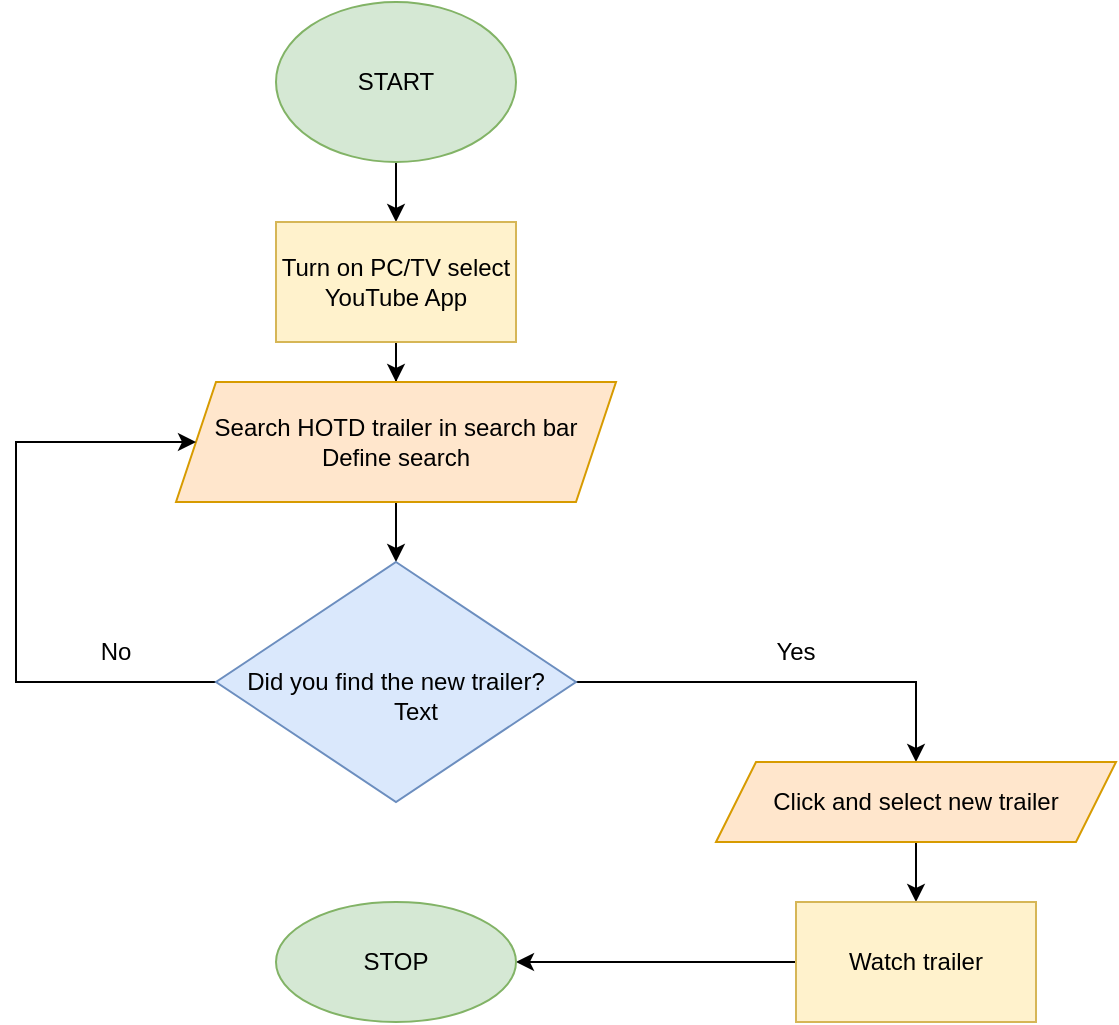 <mxfile version="20.4.2" type="device"><diagram id="TDLyYeAQE4ZgiXbwnEEa" name="Page-1"><mxGraphModel dx="1422" dy="794" grid="1" gridSize="10" guides="1" tooltips="1" connect="1" arrows="1" fold="1" page="1" pageScale="1" pageWidth="850" pageHeight="1100" math="0" shadow="0"><root><mxCell id="0"/><mxCell id="1" parent="0"/><mxCell id="YFTdfcxTudFiuqLxbBnX-12" value="" style="edgeStyle=orthogonalEdgeStyle;rounded=0;orthogonalLoop=1;jettySize=auto;html=1;" edge="1" parent="1" source="YFTdfcxTudFiuqLxbBnX-5" target="YFTdfcxTudFiuqLxbBnX-11"><mxGeometry relative="1" as="geometry"/></mxCell><mxCell id="YFTdfcxTudFiuqLxbBnX-5" value="START" style="ellipse;whiteSpace=wrap;html=1;fillColor=#d5e8d4;strokeColor=#82b366;" vertex="1" parent="1"><mxGeometry x="350" y="20" width="120" height="80" as="geometry"/></mxCell><mxCell id="YFTdfcxTudFiuqLxbBnX-16" value="" style="edgeStyle=orthogonalEdgeStyle;rounded=0;orthogonalLoop=1;jettySize=auto;html=1;" edge="1" parent="1" source="YFTdfcxTudFiuqLxbBnX-11" target="YFTdfcxTudFiuqLxbBnX-15"><mxGeometry relative="1" as="geometry"/></mxCell><mxCell id="YFTdfcxTudFiuqLxbBnX-11" value="Turn on PC/TV select YouTube App" style="whiteSpace=wrap;html=1;fillColor=#fff2cc;strokeColor=#d6b656;" vertex="1" parent="1"><mxGeometry x="350" y="130" width="120" height="60" as="geometry"/></mxCell><mxCell id="YFTdfcxTudFiuqLxbBnX-23" value="" style="edgeStyle=orthogonalEdgeStyle;rounded=0;orthogonalLoop=1;jettySize=auto;html=1;" edge="1" parent="1" source="YFTdfcxTudFiuqLxbBnX-15" target="YFTdfcxTudFiuqLxbBnX-22"><mxGeometry relative="1" as="geometry"/></mxCell><mxCell id="YFTdfcxTudFiuqLxbBnX-15" value="Search HOTD trailer in search bar&lt;br&gt;Define search" style="shape=parallelogram;perimeter=parallelogramPerimeter;whiteSpace=wrap;html=1;fixedSize=1;fillColor=#ffe6cc;strokeColor=#d79b00;" vertex="1" parent="1"><mxGeometry x="300" y="210" width="220" height="60" as="geometry"/></mxCell><mxCell id="YFTdfcxTudFiuqLxbBnX-29" value="" style="edgeStyle=orthogonalEdgeStyle;rounded=0;orthogonalLoop=1;jettySize=auto;html=1;" edge="1" parent="1" source="YFTdfcxTudFiuqLxbBnX-22" target="YFTdfcxTudFiuqLxbBnX-37"><mxGeometry relative="1" as="geometry"><mxPoint x="620" y="360" as="targetPoint"/><Array as="points"><mxPoint x="670" y="360"/></Array></mxGeometry></mxCell><mxCell id="YFTdfcxTudFiuqLxbBnX-31" value="" style="edgeStyle=orthogonalEdgeStyle;rounded=0;orthogonalLoop=1;jettySize=auto;html=1;" edge="1" parent="1" source="YFTdfcxTudFiuqLxbBnX-22" target="YFTdfcxTudFiuqLxbBnX-15"><mxGeometry relative="1" as="geometry"><mxPoint x="200" y="360" as="targetPoint"/><Array as="points"><mxPoint x="220" y="360"/><mxPoint x="220" y="240"/></Array></mxGeometry></mxCell><mxCell id="YFTdfcxTudFiuqLxbBnX-22" value="Did you find the new trailer?" style="rhombus;whiteSpace=wrap;html=1;fillColor=#dae8fc;strokeColor=#6c8ebf;" vertex="1" parent="1"><mxGeometry x="320" y="300" width="180" height="120" as="geometry"/></mxCell><mxCell id="YFTdfcxTudFiuqLxbBnX-40" value="" style="edgeStyle=orthogonalEdgeStyle;rounded=0;orthogonalLoop=1;jettySize=auto;html=1;" edge="1" parent="1" source="YFTdfcxTudFiuqLxbBnX-37" target="YFTdfcxTudFiuqLxbBnX-39"><mxGeometry relative="1" as="geometry"/></mxCell><mxCell id="YFTdfcxTudFiuqLxbBnX-37" value="Click and select new trailer" style="shape=parallelogram;perimeter=parallelogramPerimeter;whiteSpace=wrap;html=1;fixedSize=1;fillColor=#ffe6cc;strokeColor=#d79b00;" vertex="1" parent="1"><mxGeometry x="570" y="400" width="200" height="40" as="geometry"/></mxCell><mxCell id="YFTdfcxTudFiuqLxbBnX-42" value="" style="edgeStyle=orthogonalEdgeStyle;rounded=0;orthogonalLoop=1;jettySize=auto;html=1;" edge="1" parent="1" source="YFTdfcxTudFiuqLxbBnX-39" target="YFTdfcxTudFiuqLxbBnX-41"><mxGeometry relative="1" as="geometry"/></mxCell><mxCell id="YFTdfcxTudFiuqLxbBnX-39" value="Watch trailer" style="whiteSpace=wrap;html=1;fillColor=#fff2cc;strokeColor=#d6b656;" vertex="1" parent="1"><mxGeometry x="610" y="470" width="120" height="60" as="geometry"/></mxCell><mxCell id="YFTdfcxTudFiuqLxbBnX-41" value="STOP" style="ellipse;whiteSpace=wrap;html=1;fillColor=#d5e8d4;strokeColor=#82b366;" vertex="1" parent="1"><mxGeometry x="350" y="470" width="120" height="60" as="geometry"/></mxCell><mxCell id="YFTdfcxTudFiuqLxbBnX-63" value="Text" style="text;html=1;strokeColor=none;fillColor=none;align=center;verticalAlign=middle;whiteSpace=wrap;rounded=0;" vertex="1" parent="1"><mxGeometry x="390" y="360" width="60" height="30" as="geometry"/></mxCell><mxCell id="YFTdfcxTudFiuqLxbBnX-64" value="No" style="text;html=1;strokeColor=none;fillColor=none;align=center;verticalAlign=middle;whiteSpace=wrap;rounded=0;" vertex="1" parent="1"><mxGeometry x="240" y="330" width="60" height="30" as="geometry"/></mxCell><mxCell id="YFTdfcxTudFiuqLxbBnX-65" value="Yes" style="text;html=1;strokeColor=none;fillColor=none;align=center;verticalAlign=middle;whiteSpace=wrap;rounded=0;" vertex="1" parent="1"><mxGeometry x="580" y="330" width="60" height="30" as="geometry"/></mxCell></root></mxGraphModel></diagram></mxfile>